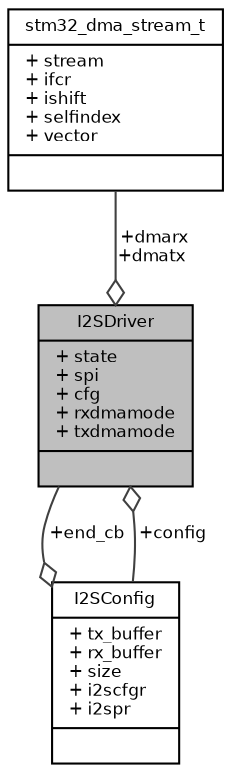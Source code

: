 digraph "I2SDriver"
{
  bgcolor="transparent";
  edge [fontname="Helvetica",fontsize="8",labelfontname="Helvetica",labelfontsize="8"];
  node [fontname="Helvetica",fontsize="8",shape=record];
  Node1 [label="{I2SDriver\n|+ state\l+ spi\l+ cfg\l+ rxdmamode\l+ txdmamode\l|}",height=0.2,width=0.4,color="black", fillcolor="grey75", style="filled", fontcolor="black"];
  Node2 -> Node1 [color="grey25",fontsize="8",style="solid",label=" +config" ,arrowhead="odiamond",fontname="Helvetica"];
  Node2 [label="{I2SConfig\n|+ tx_buffer\l+ rx_buffer\l+ size\l+ i2scfgr\l+ i2spr\l|}",height=0.2,width=0.4,color="black",URL="$struct_i2_s_config.html",tooltip="Driver configuration structure. "];
  Node1 -> Node2 [color="grey25",fontsize="8",style="solid",label=" +end_cb" ,arrowhead="odiamond",fontname="Helvetica"];
  Node3 -> Node1 [color="grey25",fontsize="8",style="solid",label=" +dmarx\n+dmatx" ,arrowhead="odiamond",fontname="Helvetica"];
  Node3 [label="{stm32_dma_stream_t\n|+ stream\l+ ifcr\l+ ishift\l+ selfindex\l+ vector\l|}",height=0.2,width=0.4,color="black",URL="$structstm32__dma__stream__t.html",tooltip="STM32 DMA stream descriptor structure. "];
}
